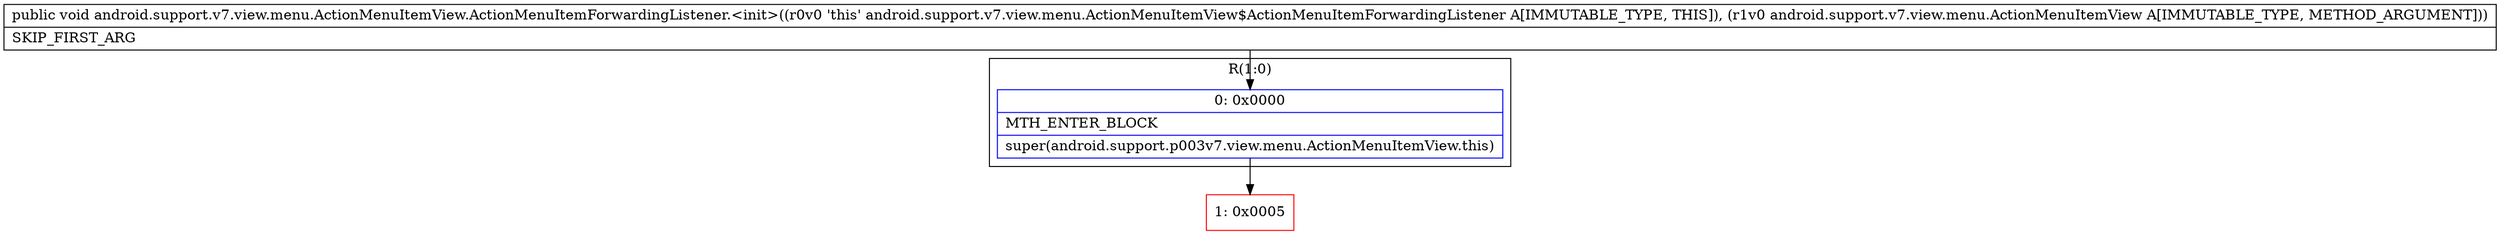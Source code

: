 digraph "CFG forandroid.support.v7.view.menu.ActionMenuItemView.ActionMenuItemForwardingListener.\<init\>(Landroid\/support\/v7\/view\/menu\/ActionMenuItemView;)V" {
subgraph cluster_Region_659858893 {
label = "R(1:0)";
node [shape=record,color=blue];
Node_0 [shape=record,label="{0\:\ 0x0000|MTH_ENTER_BLOCK\l|super(android.support.p003v7.view.menu.ActionMenuItemView.this)\l}"];
}
Node_1 [shape=record,color=red,label="{1\:\ 0x0005}"];
MethodNode[shape=record,label="{public void android.support.v7.view.menu.ActionMenuItemView.ActionMenuItemForwardingListener.\<init\>((r0v0 'this' android.support.v7.view.menu.ActionMenuItemView$ActionMenuItemForwardingListener A[IMMUTABLE_TYPE, THIS]), (r1v0 android.support.v7.view.menu.ActionMenuItemView A[IMMUTABLE_TYPE, METHOD_ARGUMENT]))  | SKIP_FIRST_ARG\l}"];
MethodNode -> Node_0;
Node_0 -> Node_1;
}

